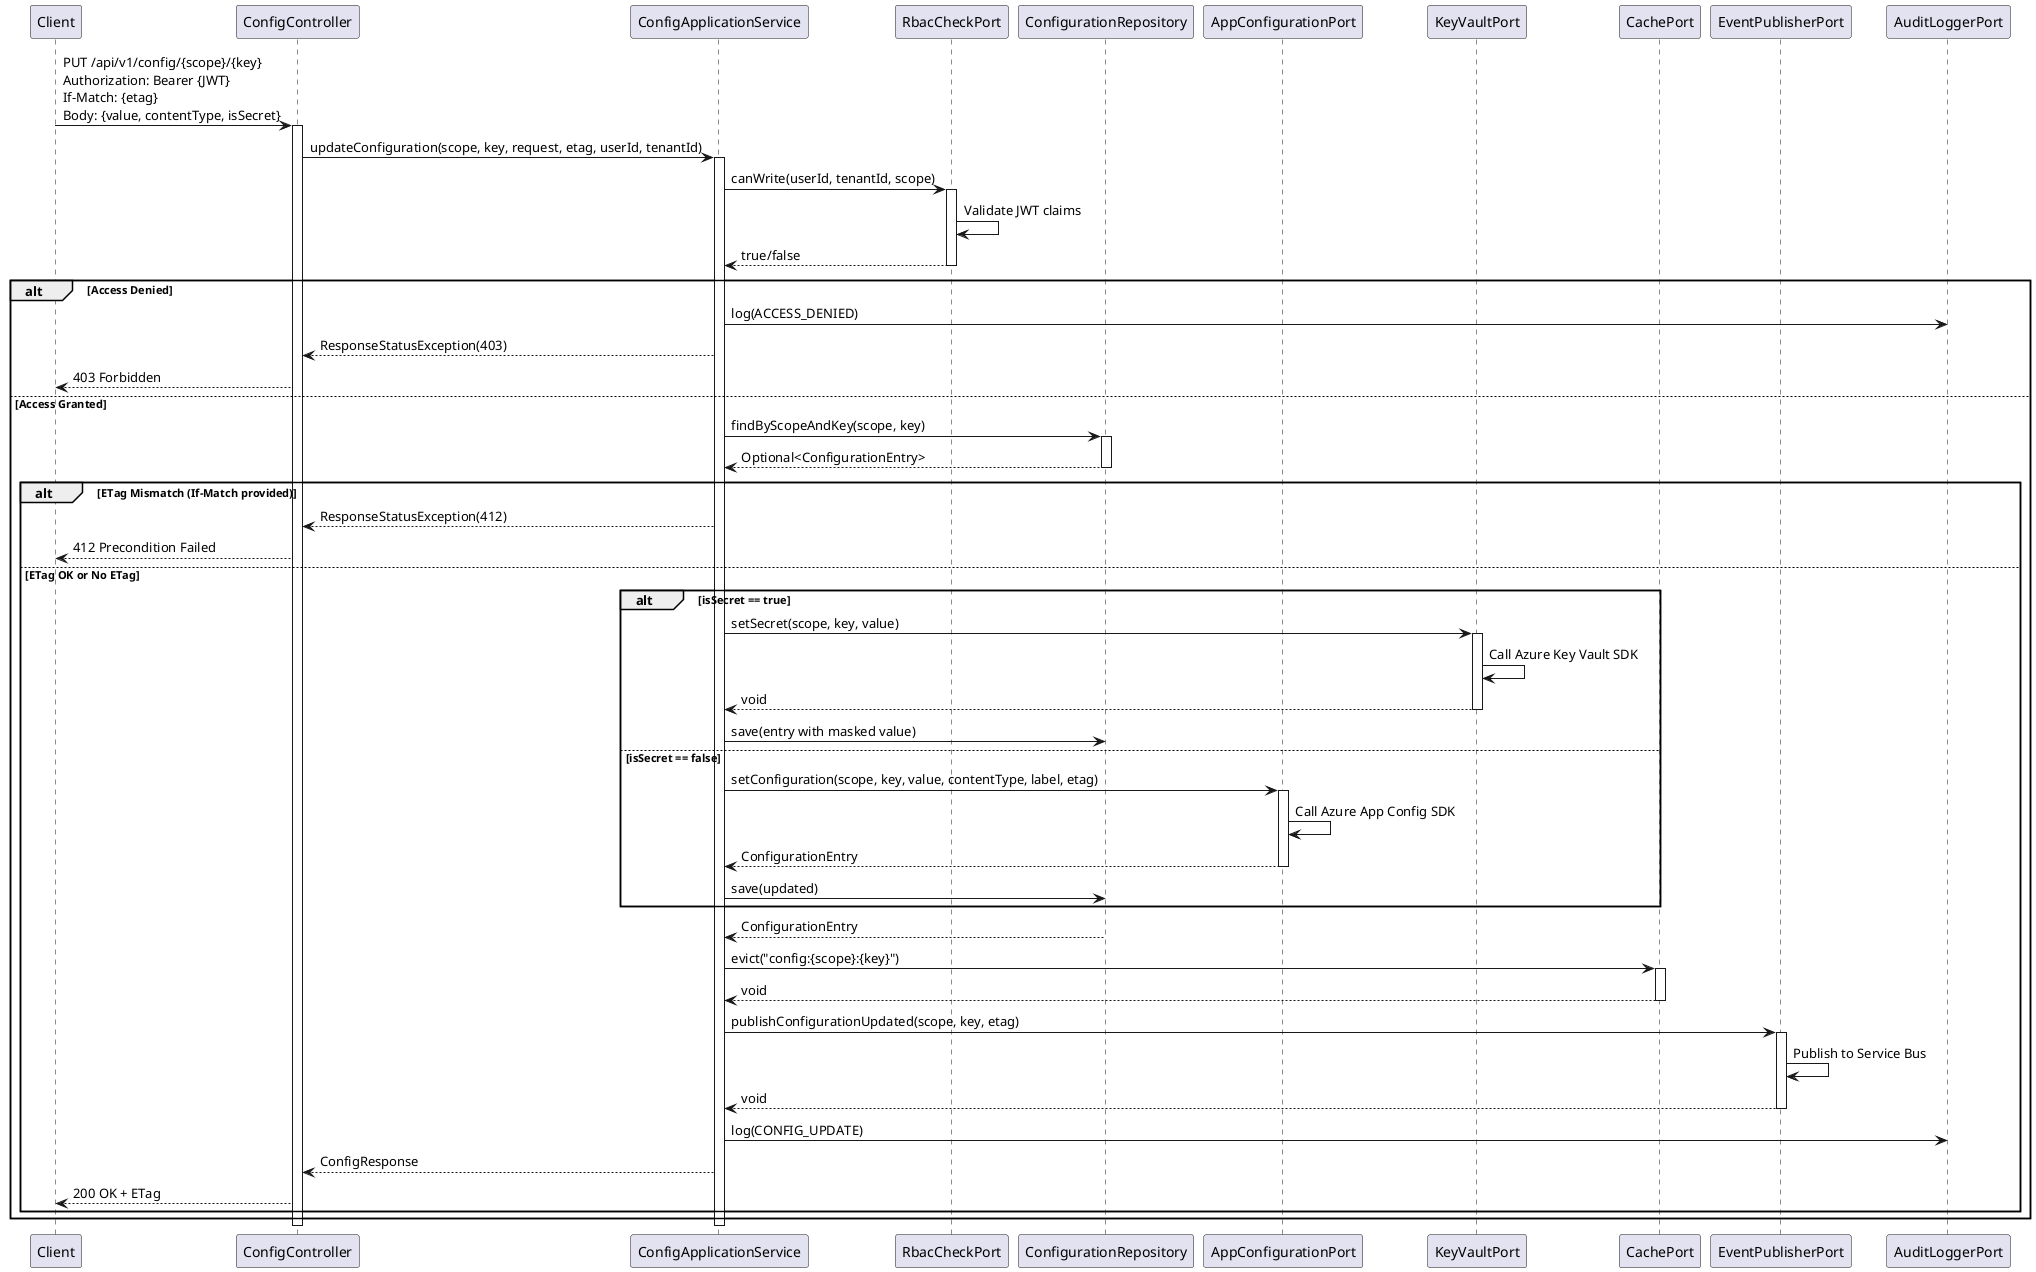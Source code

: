 @startuml Update Configuration Sequence
participant Client
participant ConfigController
participant ConfigApplicationService
participant RbacCheckPort
participant ConfigurationRepository
participant AppConfigurationPort
participant KeyVaultPort
participant CachePort
participant EventPublisherPort
participant AuditLoggerPort

Client -> ConfigController: PUT /api/v1/config/{scope}/{key}\nAuthorization: Bearer {JWT}\nIf-Match: {etag}\nBody: {value, contentType, isSecret}
activate ConfigController

ConfigController -> ConfigApplicationService: updateConfiguration(scope, key, request, etag, userId, tenantId)
activate ConfigApplicationService

ConfigApplicationService -> RbacCheckPort: canWrite(userId, tenantId, scope)
activate RbacCheckPort
RbacCheckPort -> RbacCheckPort: Validate JWT claims
RbacCheckPort --> ConfigApplicationService: true/false
deactivate RbacCheckPort

alt Access Denied
    ConfigApplicationService -> AuditLoggerPort: log(ACCESS_DENIED)
    ConfigApplicationService --> ConfigController: ResponseStatusException(403)
    ConfigController --> Client: 403 Forbidden
else Access Granted
    ConfigApplicationService -> ConfigurationRepository: findByScopeAndKey(scope, key)
    activate ConfigurationRepository
    ConfigurationRepository --> ConfigApplicationService: Optional<ConfigurationEntry>
    deactivate ConfigurationRepository
    
    alt ETag Mismatch (If-Match provided)
        ConfigApplicationService --> ConfigController: ResponseStatusException(412)
        ConfigController --> Client: 412 Precondition Failed
    else ETag OK or No ETag
        alt isSecret == true
            ConfigApplicationService -> KeyVaultPort: setSecret(scope, key, value)
            activate KeyVaultPort
            KeyVaultPort -> KeyVaultPort: Call Azure Key Vault SDK
            KeyVaultPort --> ConfigApplicationService: void
            deactivate KeyVaultPort
            
            ConfigApplicationService -> ConfigurationRepository: save(entry with masked value)
        else isSecret == false
            ConfigApplicationService -> AppConfigurationPort: setConfiguration(scope, key, value, contentType, label, etag)
            activate AppConfigurationPort
            AppConfigurationPort -> AppConfigurationPort: Call Azure App Config SDK
            AppConfigurationPort --> ConfigApplicationService: ConfigurationEntry
            deactivate AppConfigurationPort
            
            ConfigApplicationService -> ConfigurationRepository: save(updated)
        end
        
        activate ConfigurationRepository
        ConfigurationRepository --> ConfigApplicationService: ConfigurationEntry
        deactivate ConfigurationRepository
        
        ConfigApplicationService -> CachePort: evict("config:{scope}:{key}")
        activate CachePort
        CachePort --> ConfigApplicationService: void
        deactivate CachePort
        
        ConfigApplicationService -> EventPublisherPort: publishConfigurationUpdated(scope, key, etag)
        activate EventPublisherPort
        EventPublisherPort -> EventPublisherPort: Publish to Service Bus
        EventPublisherPort --> ConfigApplicationService: void
        deactivate EventPublisherPort
        
        ConfigApplicationService -> AuditLoggerPort: log(CONFIG_UPDATE)
        ConfigApplicationService --> ConfigController: ConfigResponse
        ConfigController --> Client: 200 OK + ETag
    end
end

deactivate ConfigApplicationService
deactivate ConfigController
@enduml

